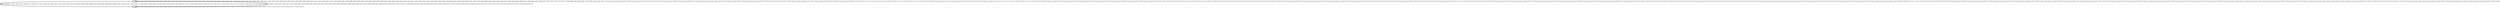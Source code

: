 digraph G {
        node [style=rounded, penwidth=3, fontsize=20, shape=oval];
        "1" -> "1" [label="@798, @799, @800, @804, @805, @806, @807, @808, @812, @813, @814, @815, @816, @820, @821, @822, @823, @824, @828, @829, @830, @831, @832, @836, @837, @838, @839, @840, @844, @845, @846, @847, @848, @852, @853, @854, @855, @856, @860, @861, @862, @863, @864, @868, @869, @870, @871, @872, @876, @877, @878, @879, @880, @884, @885, @886, @887, @888, @892, @893, @894, @895, @896, @900, @901, @902, @903, @904, @908, @909, @910, @911, @912, @916, @917, @918, @919, @922, @923, @924, @925, @926, @927, @928, @929, @930, @931, @932, @933, @936, @937, @940, @944, @945, @946, @947, @950, @954, @955, @956, @957, @960, @964, @965, @966, @967, @970, @974, @975, @976, @977, @980, @984, @985, @986, @987, @990, @994, @995, @996, @997, @1000, @1004, @1005, @1006, @1007, @1010, @1014, @1015, @1016, @1017, @1020, @1024, @1025, @1026, @1027, @1030, @1034, @1035, @1036, @1037, @1040, @1044, @1045, @1046, @1047, @1050, @1054, @1055, @1056, @1057, @1060, @1064, @1065, @1066, @1067, @1070, @1074, @1075, @1076, @1077, @1080, @1084, @1085, @1086, @1087, @1090, @1094, @1095, @1096, @1097, @1100, @1104, @1105, @1106, @1107, @1110, @1114, @1115, @1116, @1117, @1120, @1124, @1125, @1126, @1127, @1130, @1131, @1132, @1133, @1136, @1137, @1138, @1139, @1140, @1144, @1145, @1149, @1150, @1154, @1155, @1159, @1160, @1164, @1165, @1169, @1170, @1171, @1172, @1173, @1174, @1175, @1176, @1177, @1178, @1179, @1180, @1181, @1182, @1183, @1184, @1185, @1186, @1187, @1188, @1189, @1190, @1191, @1192, @1193, @1194, @1195, @1196, @1197, @1198, @1199, @1200, @1201, @1202, @1203, @1204, @1205, @1206, @1207, @1208, @1209, @1210, @1211, @1212, @1213, @1214, @1215, @1216, @1217, @1218, @1219, @1220, @1221, @1222, @1223, @1224, @1225, @1226, @1227, @1228, @1229, @1230, @1231, @1232, @1233, @1234, @1235, @1236, @1237, @1238, @1239, @1240, @1241, @1242, @1243, @1244, @1245, @1246, @1247, @1248, @1249, @1250, @1251, @1252, @1253, @1254, @1255, @1256, @1257, @1258, @1259, @1260, @1261, @1262, @1263, @1264, @1265, @1266, @1267, @1268, @1269, @1270, @1271, @1272, @1273, @1274, @1275, @1276, @1277, @1278, @1279, @1280, @1281, @1282, @1283, @1284, @1285, @1286, @1287, @1288, @1289, @1290, @1291, @1292, @1293, @1294, @1295, @1296, @1297, @1298, @1299, @1300, @1301, @1302, @1303, @1304, @1305, @1306, @1307, @1308, @1309, @1310, @1311, @1312, @1313, @1314, @1315, @1316, @1317, @1318, @1319, @1320, @1321, @1322, @1323, @1324, @1325, @1326, @1327, @1328, @1329, @1330, @1331, @1332, @1333, @1334, @1335, @1336, @1337, @1338, @1339, @1340, @1341, @1342, @1343, @1344, @1345, @1346, @1347, @1348, @1349, @1350, @1351, @1352, @1353, @1354, @1355, @1356, @1357, @1358, @1359, @1360, @1361, @1362, @1363, @1364, @1365, @1366, @1367, @1368, @1369, @1370, @1371, @1372, @1373, @1374, @1375, @1376, @1377, @1378, @1379, @1380, @1381, @1382, @1383, @1384, @1385, @1386, @1387, @1388, @1389, @1390, @1391, @1392, @1393, @1394, @1395, @1396, @1397, @1398, @1399, @1400, @1401, @1402, @1403, @1404, @1405, @1406, @1407, @1408, @1409, @1410, @1411, @1412, @1413, @1414, @1415, @1416, @1417, @1418, @1419, @1420, @1421, @1422, @1423, @1424, @1425, @1426, @1427, @1428, @1429, @1430, @1431, @1432, @1433, @1434, @1435, @1436, @1437, @1438, @1439, @1440, @1441, @1442, @1443, @1444, @1445, @1446, @1447, @1448, @1449, @1450, @1451, @1452, @1453, @1454, @1455, @1456, @1457, @1458, @1459, @1460, @1461, @1462, @1463, @1464, @1465, @1466, @1467, @1468, @1469, @1470, @1471, @1472, @1473, @1474, @1475, @1476, @1477, @1478, @1479, @1480, @1481, @1482, @1483, @1484, @1485, @1486, @1487, @1488, @1489, @1490, @1491, @1492, @1493, @1494, @1495, @1496, @1497, @1498, @1499", color=black,arrowsize=1,style=bold,penwidth=3,fontsize=20];
"1" -> "0" [label="@801, @809, @817, @825, @833, @841, @849, @857, @865, @873, @881, @889, @897, @905, @913, @920, @934, @938, @941, @948, @951, @958, @961, @968, @971, @978, @981, @988, @991, @998, @1001, @1008, @1011, @1018, @1021, @1028, @1031, @1038, @1041, @1048, @1051, @1058, @1061, @1068, @1071, @1078, @1081, @1088, @1091, @1098, @1101, @1108, @1111, @1118, @1121, @1128, @1134, @1141, @1146, @1151, @1156, @1161, @1166", color=black,arrowsize=1,style=bold,penwidth=3,fontsize=20];
"0" -> "0" [label="@802, @810, @818, @826, @834, @842, @850, @858, @866, @874, @882, @890, @898, @906, @914, @942, @952, @962, @972, @982, @992, @1002, @1012, @1022, @1032, @1042, @1052, @1062, @1072, @1082, @1092, @1102, @1112, @1122, @1142, @1147, @1152, @1157, @1162, @1167", color=black,arrowsize=1,style=bold,penwidth=3,fontsize=20];
"0" -> "1" [label="@803, @811, @819, @827, @835, @843, @851, @859, @867, @875, @883, @891, @899, @907, @915, @921, @935, @939, @943, @949, @953, @959, @963, @969, @973, @979, @983, @989, @993, @999, @1003, @1009, @1013, @1019, @1023, @1029, @1033, @1039, @1043, @1049, @1053, @1059, @1063, @1069, @1073, @1079, @1083, @1089, @1093, @1099, @1103, @1109, @1113, @1119, @1123, @1129, @1135, @1143, @1148, @1153, @1158, @1163, @1168", color=black,arrowsize=1,style=bold,penwidth=3,fontsize=20];
}

